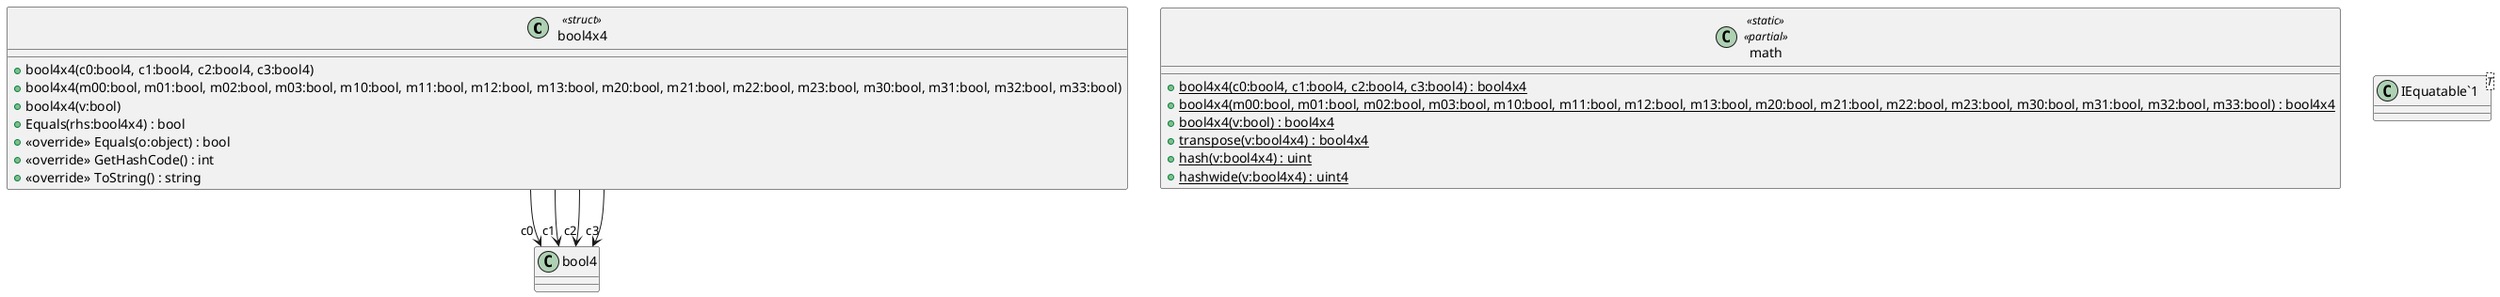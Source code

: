 @startuml
class bool4x4 <<struct>> {
    + bool4x4(c0:bool4, c1:bool4, c2:bool4, c3:bool4)
    + bool4x4(m00:bool, m01:bool, m02:bool, m03:bool, m10:bool, m11:bool, m12:bool, m13:bool, m20:bool, m21:bool, m22:bool, m23:bool, m30:bool, m31:bool, m32:bool, m33:bool)
    + bool4x4(v:bool)
    + Equals(rhs:bool4x4) : bool
    + <<override>> Equals(o:object) : bool
    + <<override>> GetHashCode() : int
    + <<override>> ToString() : string
}
class math <<static>> <<partial>> {
    + {static} bool4x4(c0:bool4, c1:bool4, c2:bool4, c3:bool4) : bool4x4
    + {static} bool4x4(m00:bool, m01:bool, m02:bool, m03:bool, m10:bool, m11:bool, m12:bool, m13:bool, m20:bool, m21:bool, m22:bool, m23:bool, m30:bool, m31:bool, m32:bool, m33:bool) : bool4x4
    + {static} bool4x4(v:bool) : bool4x4
    + {static} transpose(v:bool4x4) : bool4x4
    + {static} hash(v:bool4x4) : uint
    + {static} hashwide(v:bool4x4) : uint4
}
class "IEquatable`1"<T> {
}
bool4x4 --> "c0" bool4
bool4x4 --> "c1" bool4
bool4x4 --> "c2" bool4
bool4x4 --> "c3" bool4
@enduml
